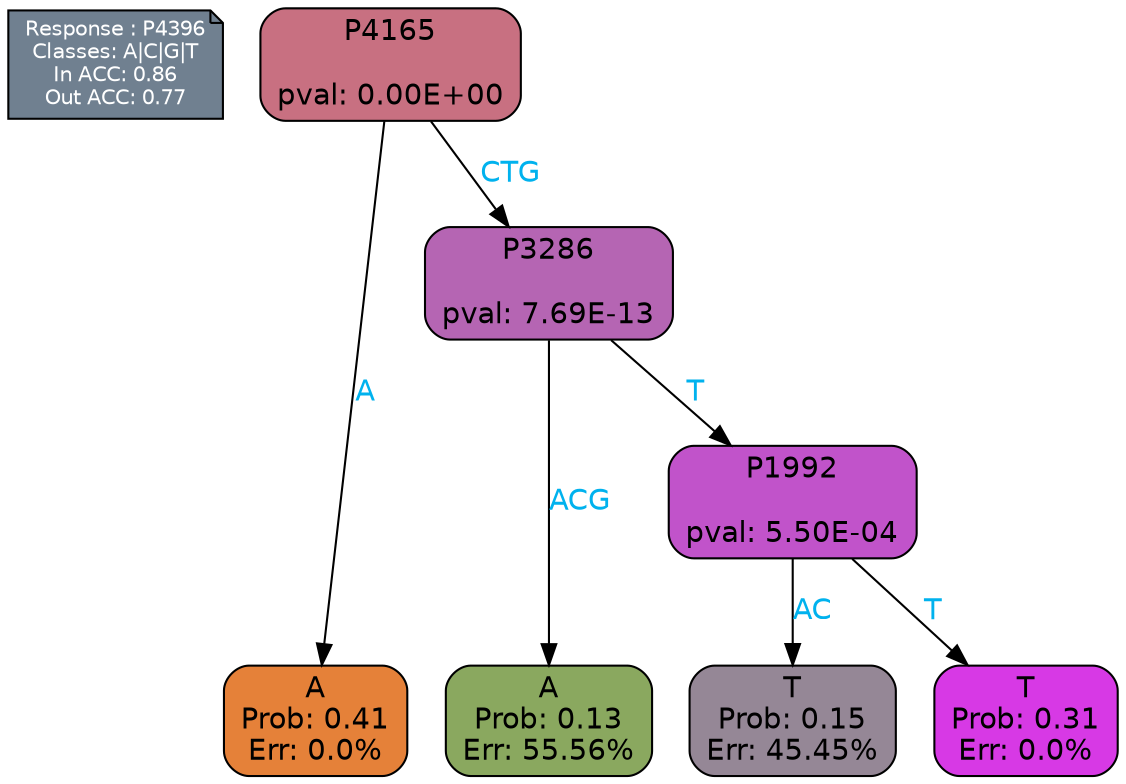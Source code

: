 digraph Tree {
node [shape=box, style="filled, rounded", color="black", fontname=helvetica] ;
graph [ranksep=equally, splines=polylines, bgcolor=transparent, dpi=600] ;
edge [fontname=helvetica] ;
LEGEND [label="Response : P4396
Classes: A|C|G|T
In ACC: 0.86
Out ACC: 0.77
",shape=note,align=left,style=filled,fillcolor="slategray",fontcolor="white",fontsize=10];1 [label="P4165

pval: 0.00E+00", fillcolor="#c87081"] ;
2 [label="A
Prob: 0.41
Err: 0.0%", fillcolor="#e58139"] ;
3 [label="P3286

pval: 7.69E-13", fillcolor="#b565b3"] ;
4 [label="A
Prob: 0.13
Err: 55.56%", fillcolor="#8aa85f"] ;
5 [label="P1992

pval: 5.50E-04", fillcolor="#c153ca"] ;
6 [label="T
Prob: 0.15
Err: 45.45%", fillcolor="#958796"] ;
7 [label="T
Prob: 0.31
Err: 0.0%", fillcolor="#d739e5"] ;
1 -> 2 [label="A",fontcolor=deepskyblue2] ;
1 -> 3 [label="CTG",fontcolor=deepskyblue2] ;
3 -> 4 [label="ACG",fontcolor=deepskyblue2] ;
3 -> 5 [label="T",fontcolor=deepskyblue2] ;
5 -> 6 [label="AC",fontcolor=deepskyblue2] ;
5 -> 7 [label="T",fontcolor=deepskyblue2] ;
{rank = same; 2;4;6;7;}{rank = same; LEGEND;1;}}